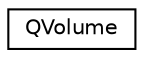 digraph "类继承关系图"
{
  edge [fontname="Helvetica",fontsize="10",labelfontname="Helvetica",labelfontsize="10"];
  node [fontname="Helvetica",fontsize="10",shape=record];
  rankdir="LR";
  Node0 [label="QVolume",height=0.2,width=0.4,color="black", fillcolor="white", style="filled",URL="$class_q_volume.html"];
}
